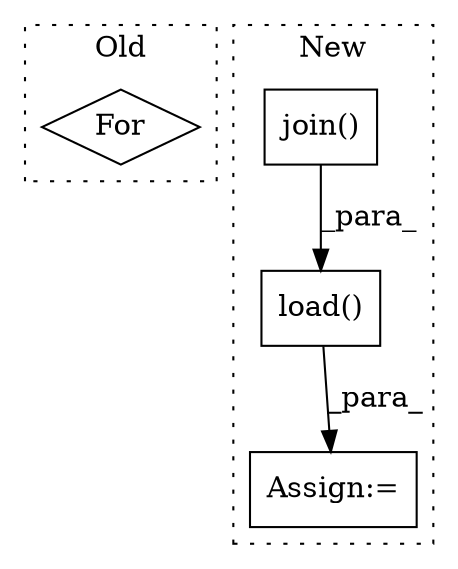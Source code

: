 digraph G {
subgraph cluster0 {
1 [label="For" a="107" s="16578,16624" l="4,18" shape="diamond"];
label = "Old";
style="dotted";
}
subgraph cluster1 {
2 [label="load()" a="75" s="16683,16713" l="16,1" shape="box"];
3 [label="Assign:=" a="68" s="16677" l="6" shape="box"];
4 [label="join()" a="75" s="16588,16650" l="13,1" shape="box"];
label = "New";
style="dotted";
}
2 -> 3 [label="_para_"];
4 -> 2 [label="_para_"];
}